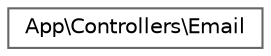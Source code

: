 digraph "Graphical Class Hierarchy"
{
 // LATEX_PDF_SIZE
  bgcolor="transparent";
  edge [fontname=Helvetica,fontsize=10,labelfontname=Helvetica,labelfontsize=10];
  node [fontname=Helvetica,fontsize=10,shape=box,height=0.2,width=0.4];
  rankdir="LR";
  Node0 [id="Node000000",label="App\\Controllers\\Email",height=0.2,width=0.4,color="grey40", fillcolor="white", style="filled",URL="$classApp_1_1Controllers_1_1Email.html",tooltip=" "];
}

